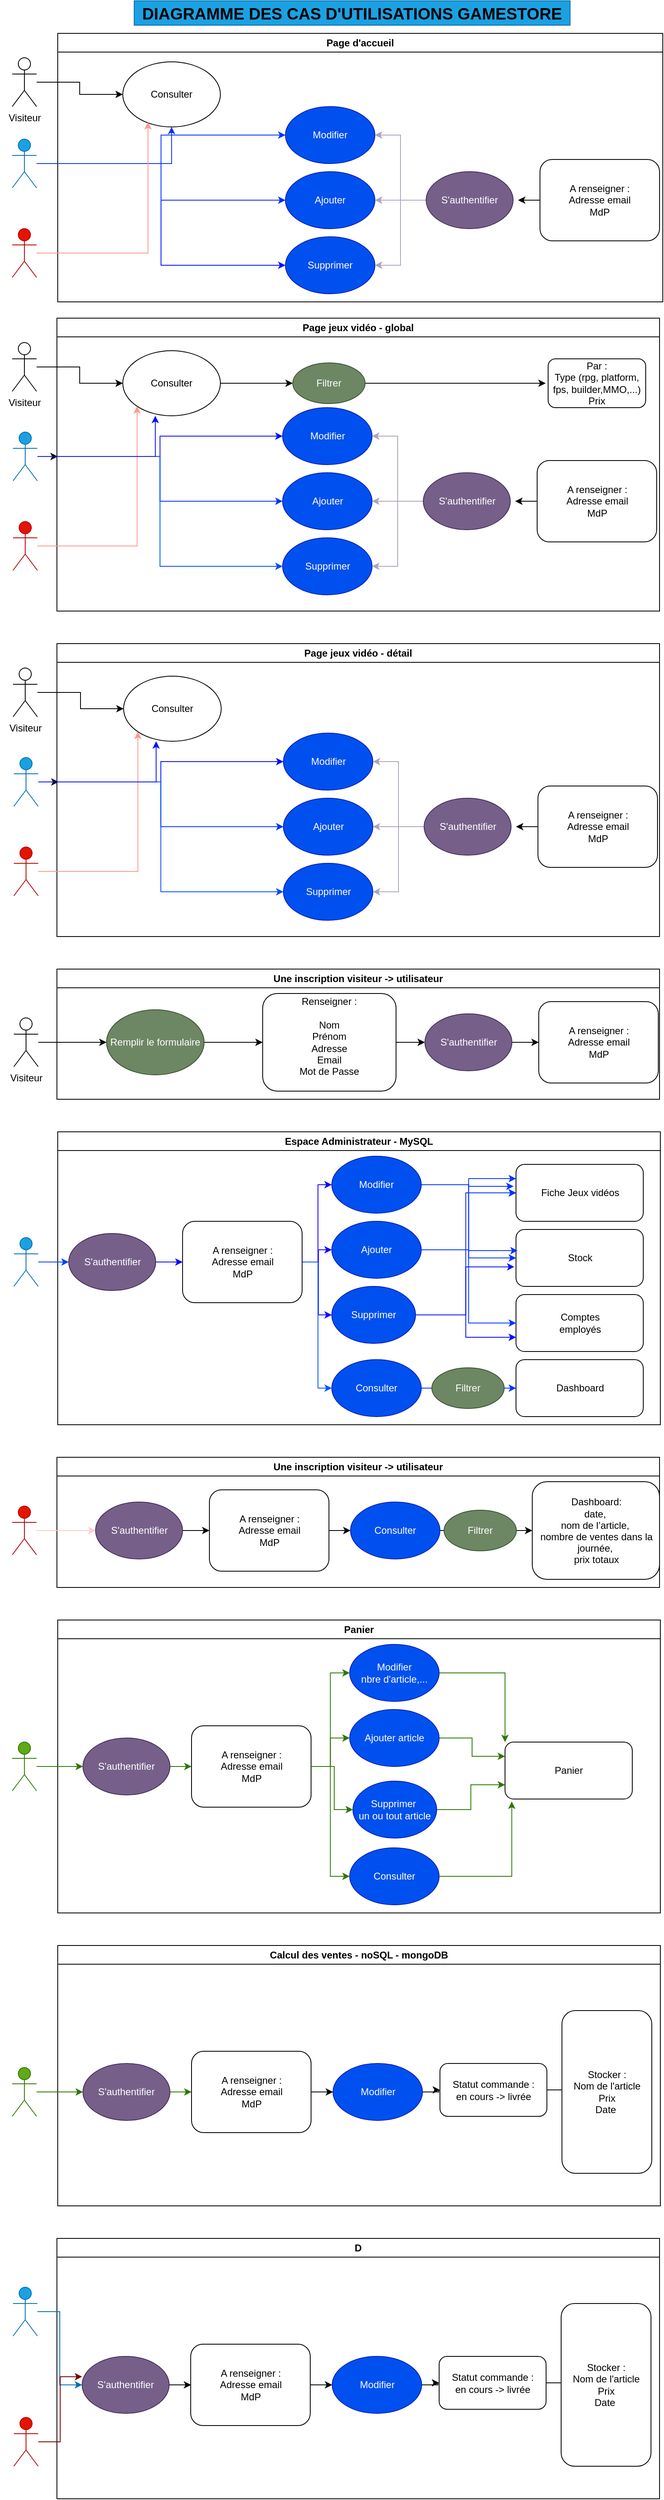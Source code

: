 <mxfile version="24.7.6">
  <diagram name="Page-1" id="Thd2BQIGZXAX2JsIXWJJ">
    <mxGraphModel dx="855" dy="571" grid="1" gridSize="10" guides="1" tooltips="1" connect="1" arrows="1" fold="1" page="1" pageScale="1" pageWidth="827" pageHeight="1169" math="0" shadow="0">
      <root>
        <mxCell id="0" />
        <mxCell id="1" parent="0" />
        <mxCell id="rAIBt6rHSv0Fkx4nkbGc-1" value="&lt;font style=&quot;vertical-align: inherit;&quot;&gt;&lt;font style=&quot;vertical-align: inherit;&quot;&gt;Page d&#39;accueil&lt;/font&gt;&lt;/font&gt;" style="swimlane;whiteSpace=wrap;html=1;" parent="1" vertex="1">
          <mxGeometry x="80" y="50" width="744" height="330" as="geometry" />
        </mxCell>
        <mxCell id="rAIBt6rHSv0Fkx4nkbGc-10" value="&lt;font style=&quot;vertical-align: inherit;&quot;&gt;&lt;font style=&quot;vertical-align: inherit;&quot;&gt;Consulter&lt;/font&gt;&lt;/font&gt;" style="ellipse;whiteSpace=wrap;html=1;" parent="rAIBt6rHSv0Fkx4nkbGc-1" vertex="1">
          <mxGeometry x="80" y="35" width="120" height="80" as="geometry" />
        </mxCell>
        <mxCell id="rAIBt6rHSv0Fkx4nkbGc-14" value="Modifier" style="ellipse;whiteSpace=wrap;html=1;fillColor=#0050ef;fontColor=#ffffff;strokeColor=#001DBC;" parent="rAIBt6rHSv0Fkx4nkbGc-1" vertex="1">
          <mxGeometry x="280" y="90" width="110" height="70" as="geometry" />
        </mxCell>
        <mxCell id="rAIBt6rHSv0Fkx4nkbGc-16" value="Supprimer" style="ellipse;whiteSpace=wrap;html=1;fillColor=#0050ef;fontColor=#ffffff;strokeColor=#001DBC;" parent="rAIBt6rHSv0Fkx4nkbGc-1" vertex="1">
          <mxGeometry x="280" y="250" width="110" height="70" as="geometry" />
        </mxCell>
        <mxCell id="rAIBt6rHSv0Fkx4nkbGc-15" value="Ajouter" style="ellipse;whiteSpace=wrap;html=1;fillColor=#0050ef;fontColor=#ffffff;strokeColor=#001DBC;" parent="rAIBt6rHSv0Fkx4nkbGc-1" vertex="1">
          <mxGeometry x="280" y="170" width="110" height="70" as="geometry" />
        </mxCell>
        <mxCell id="rAIBt6rHSv0Fkx4nkbGc-24" style="edgeStyle=orthogonalEdgeStyle;rounded=0;orthogonalLoop=1;jettySize=auto;html=1;entryX=1;entryY=0.5;entryDx=0;entryDy=0;strokeColor=#afa2bd;" parent="rAIBt6rHSv0Fkx4nkbGc-1" source="rAIBt6rHSv0Fkx4nkbGc-23" target="rAIBt6rHSv0Fkx4nkbGc-14" edge="1">
          <mxGeometry relative="1" as="geometry" />
        </mxCell>
        <mxCell id="rAIBt6rHSv0Fkx4nkbGc-25" style="edgeStyle=orthogonalEdgeStyle;rounded=0;orthogonalLoop=1;jettySize=auto;html=1;entryX=1;entryY=0.5;entryDx=0;entryDy=0;strokeColor=#AFA2BD;" parent="rAIBt6rHSv0Fkx4nkbGc-1" source="rAIBt6rHSv0Fkx4nkbGc-23" target="rAIBt6rHSv0Fkx4nkbGc-15" edge="1">
          <mxGeometry relative="1" as="geometry" />
        </mxCell>
        <mxCell id="rAIBt6rHSv0Fkx4nkbGc-26" style="edgeStyle=orthogonalEdgeStyle;rounded=0;orthogonalLoop=1;jettySize=auto;html=1;entryX=1;entryY=0.5;entryDx=0;entryDy=0;strokeColor=#afa2bd;" parent="rAIBt6rHSv0Fkx4nkbGc-1" source="rAIBt6rHSv0Fkx4nkbGc-23" target="rAIBt6rHSv0Fkx4nkbGc-16" edge="1">
          <mxGeometry relative="1" as="geometry" />
        </mxCell>
        <mxCell id="rAIBt6rHSv0Fkx4nkbGc-23" value="S&#39;authentifier" style="ellipse;whiteSpace=wrap;html=1;fillColor=#76608a;strokeColor=#432D57;fontColor=#ffffff;" parent="rAIBt6rHSv0Fkx4nkbGc-1" vertex="1">
          <mxGeometry x="453" y="170" width="107" height="70" as="geometry" />
        </mxCell>
        <mxCell id="rAIBt6rHSv0Fkx4nkbGc-29" style="edgeStyle=orthogonalEdgeStyle;rounded=0;orthogonalLoop=1;jettySize=auto;html=1;" parent="rAIBt6rHSv0Fkx4nkbGc-1" source="rAIBt6rHSv0Fkx4nkbGc-27" edge="1">
          <mxGeometry relative="1" as="geometry">
            <mxPoint x="566" y="205" as="targetPoint" />
          </mxGeometry>
        </mxCell>
        <mxCell id="rAIBt6rHSv0Fkx4nkbGc-27" value="A renseigner :&lt;div&gt;Adresse email&lt;/div&gt;&lt;div&gt;MdP&lt;/div&gt;" style="rounded=1;whiteSpace=wrap;html=1;" parent="rAIBt6rHSv0Fkx4nkbGc-1" vertex="1">
          <mxGeometry x="593" y="155" width="147" height="100" as="geometry" />
        </mxCell>
        <mxCell id="rAIBt6rHSv0Fkx4nkbGc-2" value="&lt;font style=&quot;vertical-align: inherit;&quot;&gt;&lt;font style=&quot;vertical-align: inherit;&quot;&gt;Page jeux vidéo - global&lt;/font&gt;&lt;/font&gt;" style="swimlane;whiteSpace=wrap;html=1;" parent="1" vertex="1">
          <mxGeometry x="79" y="400" width="741" height="360" as="geometry" />
        </mxCell>
        <mxCell id="rAIBt6rHSv0Fkx4nkbGc-82" style="edgeStyle=orthogonalEdgeStyle;rounded=0;orthogonalLoop=1;jettySize=auto;html=1;entryX=0;entryY=0.5;entryDx=0;entryDy=0;" parent="rAIBt6rHSv0Fkx4nkbGc-2" source="rAIBt6rHSv0Fkx4nkbGc-33" target="rAIBt6rHSv0Fkx4nkbGc-81" edge="1">
          <mxGeometry relative="1" as="geometry" />
        </mxCell>
        <mxCell id="rAIBt6rHSv0Fkx4nkbGc-33" value="&lt;font style=&quot;vertical-align: inherit;&quot;&gt;&lt;font style=&quot;vertical-align: inherit;&quot;&gt;Consulter&lt;/font&gt;&lt;/font&gt;" style="ellipse;whiteSpace=wrap;html=1;" parent="rAIBt6rHSv0Fkx4nkbGc-2" vertex="1">
          <mxGeometry x="81" y="40" width="120" height="80" as="geometry" />
        </mxCell>
        <mxCell id="rAIBt6rHSv0Fkx4nkbGc-41" value="Modifier" style="ellipse;whiteSpace=wrap;html=1;fillColor=#0050ef;fontColor=#ffffff;strokeColor=#001DBC;" parent="rAIBt6rHSv0Fkx4nkbGc-2" vertex="1">
          <mxGeometry x="277.5" y="110" width="110" height="70" as="geometry" />
        </mxCell>
        <mxCell id="rAIBt6rHSv0Fkx4nkbGc-42" value="Supprimer" style="ellipse;whiteSpace=wrap;html=1;fillColor=#0050ef;fontColor=#ffffff;strokeColor=#001DBC;" parent="rAIBt6rHSv0Fkx4nkbGc-2" vertex="1">
          <mxGeometry x="277.5" y="270" width="110" height="70" as="geometry" />
        </mxCell>
        <mxCell id="rAIBt6rHSv0Fkx4nkbGc-43" value="Ajouter" style="ellipse;whiteSpace=wrap;html=1;fillColor=#0050ef;fontColor=#ffffff;strokeColor=#001DBC;" parent="rAIBt6rHSv0Fkx4nkbGc-2" vertex="1">
          <mxGeometry x="277.5" y="190" width="110" height="70" as="geometry" />
        </mxCell>
        <mxCell id="rAIBt6rHSv0Fkx4nkbGc-44" style="edgeStyle=orthogonalEdgeStyle;rounded=0;orthogonalLoop=1;jettySize=auto;html=1;entryX=1;entryY=0.5;entryDx=0;entryDy=0;strokeColor=#afa2bd;" parent="rAIBt6rHSv0Fkx4nkbGc-2" source="rAIBt6rHSv0Fkx4nkbGc-47" target="rAIBt6rHSv0Fkx4nkbGc-41" edge="1">
          <mxGeometry relative="1" as="geometry" />
        </mxCell>
        <mxCell id="rAIBt6rHSv0Fkx4nkbGc-45" style="edgeStyle=orthogonalEdgeStyle;rounded=0;orthogonalLoop=1;jettySize=auto;html=1;entryX=1;entryY=0.5;entryDx=0;entryDy=0;strokeColor=#AFA2BD;" parent="rAIBt6rHSv0Fkx4nkbGc-2" source="rAIBt6rHSv0Fkx4nkbGc-47" target="rAIBt6rHSv0Fkx4nkbGc-43" edge="1">
          <mxGeometry relative="1" as="geometry" />
        </mxCell>
        <mxCell id="rAIBt6rHSv0Fkx4nkbGc-46" style="edgeStyle=orthogonalEdgeStyle;rounded=0;orthogonalLoop=1;jettySize=auto;html=1;entryX=1;entryY=0.5;entryDx=0;entryDy=0;strokeColor=#afa2bd;" parent="rAIBt6rHSv0Fkx4nkbGc-2" source="rAIBt6rHSv0Fkx4nkbGc-47" target="rAIBt6rHSv0Fkx4nkbGc-42" edge="1">
          <mxGeometry relative="1" as="geometry" />
        </mxCell>
        <mxCell id="rAIBt6rHSv0Fkx4nkbGc-47" value="S&#39;authentifier" style="ellipse;whiteSpace=wrap;html=1;fillColor=#76608a;strokeColor=#432D57;fontColor=#ffffff;" parent="rAIBt6rHSv0Fkx4nkbGc-2" vertex="1">
          <mxGeometry x="450.5" y="190" width="107" height="70" as="geometry" />
        </mxCell>
        <mxCell id="rAIBt6rHSv0Fkx4nkbGc-48" style="edgeStyle=orthogonalEdgeStyle;rounded=0;orthogonalLoop=1;jettySize=auto;html=1;" parent="rAIBt6rHSv0Fkx4nkbGc-2" source="rAIBt6rHSv0Fkx4nkbGc-49" edge="1">
          <mxGeometry relative="1" as="geometry">
            <mxPoint x="563.5" y="225" as="targetPoint" />
          </mxGeometry>
        </mxCell>
        <mxCell id="rAIBt6rHSv0Fkx4nkbGc-49" value="A renseigner :&lt;div&gt;Adresse email&lt;/div&gt;&lt;div&gt;MdP&lt;/div&gt;" style="rounded=1;whiteSpace=wrap;html=1;" parent="rAIBt6rHSv0Fkx4nkbGc-2" vertex="1">
          <mxGeometry x="590.5" y="175" width="147" height="100" as="geometry" />
        </mxCell>
        <mxCell id="rAIBt6rHSv0Fkx4nkbGc-84" style="edgeStyle=orthogonalEdgeStyle;rounded=0;orthogonalLoop=1;jettySize=auto;html=1;" parent="rAIBt6rHSv0Fkx4nkbGc-2" source="rAIBt6rHSv0Fkx4nkbGc-81" edge="1">
          <mxGeometry relative="1" as="geometry">
            <mxPoint x="601" y="80" as="targetPoint" />
          </mxGeometry>
        </mxCell>
        <mxCell id="rAIBt6rHSv0Fkx4nkbGc-81" value="Filtrer" style="ellipse;whiteSpace=wrap;html=1;fillColor=#6d8764;fontColor=#ffffff;strokeColor=#3A5431;" parent="rAIBt6rHSv0Fkx4nkbGc-2" vertex="1">
          <mxGeometry x="290" y="55" width="89" height="50" as="geometry" />
        </mxCell>
        <mxCell id="rAIBt6rHSv0Fkx4nkbGc-83" value="Par :&lt;div&gt;Type (rpg, platform, fps, builder,MMO,...)&lt;/div&gt;&lt;div&gt;Prix&lt;/div&gt;" style="rounded=1;whiteSpace=wrap;html=1;" parent="rAIBt6rHSv0Fkx4nkbGc-2" vertex="1">
          <mxGeometry x="604" y="50" width="120" height="60" as="geometry" />
        </mxCell>
        <mxCell id="rAIBt6rHSv0Fkx4nkbGc-3" value="&lt;font style=&quot;vertical-align: inherit;&quot;&gt;&lt;font style=&quot;vertical-align: inherit;&quot;&gt;Page jeux vidéo - détail&lt;/font&gt;&lt;/font&gt;" style="swimlane;whiteSpace=wrap;html=1;" parent="1" vertex="1">
          <mxGeometry x="79" y="800" width="741" height="360" as="geometry" />
        </mxCell>
        <mxCell id="rAIBt6rHSv0Fkx4nkbGc-11" style="edgeStyle=orthogonalEdgeStyle;rounded=0;orthogonalLoop=1;jettySize=auto;html=1;entryX=0;entryY=0.5;entryDx=0;entryDy=0;" parent="1" source="rAIBt6rHSv0Fkx4nkbGc-5" target="rAIBt6rHSv0Fkx4nkbGc-10" edge="1">
          <mxGeometry relative="1" as="geometry" />
        </mxCell>
        <mxCell id="rAIBt6rHSv0Fkx4nkbGc-5" value="&lt;font style=&quot;vertical-align: inherit;&quot;&gt;&lt;font style=&quot;vertical-align: inherit;&quot;&gt;Visiteur&lt;/font&gt;&lt;/font&gt;" style="shape=umlActor;verticalLabelPosition=bottom;verticalAlign=top;html=1;outlineConnect=0;" parent="1" vertex="1">
          <mxGeometry x="24" y="80" width="30" height="60" as="geometry" />
        </mxCell>
        <mxCell id="rAIBt6rHSv0Fkx4nkbGc-20" style="edgeStyle=orthogonalEdgeStyle;rounded=0;orthogonalLoop=1;jettySize=auto;html=1;entryX=0;entryY=0.5;entryDx=0;entryDy=0;strokeColor=#0011ff;" parent="1" source="rAIBt6rHSv0Fkx4nkbGc-7" target="rAIBt6rHSv0Fkx4nkbGc-16" edge="1">
          <mxGeometry relative="1" as="geometry" />
        </mxCell>
        <mxCell id="rAIBt6rHSv0Fkx4nkbGc-21" style="edgeStyle=orthogonalEdgeStyle;rounded=0;orthogonalLoop=1;jettySize=auto;html=1;entryX=0;entryY=0.5;entryDx=0;entryDy=0;strokeColor=#002aff;" parent="1" source="rAIBt6rHSv0Fkx4nkbGc-7" target="rAIBt6rHSv0Fkx4nkbGc-15" edge="1">
          <mxGeometry relative="1" as="geometry" />
        </mxCell>
        <mxCell id="rAIBt6rHSv0Fkx4nkbGc-22" style="edgeStyle=orthogonalEdgeStyle;rounded=0;orthogonalLoop=1;jettySize=auto;html=1;entryX=0;entryY=0.5;entryDx=0;entryDy=0;strokeColor=#0033ff;" parent="1" source="rAIBt6rHSv0Fkx4nkbGc-7" target="rAIBt6rHSv0Fkx4nkbGc-14" edge="1">
          <mxGeometry relative="1" as="geometry" />
        </mxCell>
        <mxCell id="rAIBt6rHSv0Fkx4nkbGc-7" value="&lt;font style=&quot;vertical-align: inherit;&quot;&gt;&lt;font style=&quot;vertical-align: inherit;&quot;&gt;Admin&lt;/font&gt;&lt;/font&gt;" style="shape=umlActor;verticalLabelPosition=bottom;verticalAlign=top;html=1;outlineConnect=0;fillColor=#1ba1e2;fontColor=#ffffff;strokeColor=#006EAF;" parent="1" vertex="1">
          <mxGeometry x="24" y="180" width="30" height="60" as="geometry" />
        </mxCell>
        <mxCell id="rAIBt6rHSv0Fkx4nkbGc-8" value="&lt;font style=&quot;vertical-align: inherit;&quot;&gt;&lt;font style=&quot;vertical-align: inherit;&quot;&gt;Employé&lt;/font&gt;&lt;/font&gt;" style="shape=umlActor;verticalLabelPosition=bottom;verticalAlign=top;html=1;outlineConnect=0;fillColor=#e51400;fontColor=#ffffff;strokeColor=#B20000;" parent="1" vertex="1">
          <mxGeometry x="24" y="290" width="30" height="60" as="geometry" />
        </mxCell>
        <mxCell id="rAIBt6rHSv0Fkx4nkbGc-12" style="edgeStyle=orthogonalEdgeStyle;rounded=0;orthogonalLoop=1;jettySize=auto;html=1;entryX=0.5;entryY=1;entryDx=0;entryDy=0;strokeColor=#0033ff;" parent="1" source="rAIBt6rHSv0Fkx4nkbGc-7" target="rAIBt6rHSv0Fkx4nkbGc-10" edge="1">
          <mxGeometry relative="1" as="geometry" />
        </mxCell>
        <mxCell id="rAIBt6rHSv0Fkx4nkbGc-28" style="edgeStyle=orthogonalEdgeStyle;rounded=0;orthogonalLoop=1;jettySize=auto;html=1;entryX=0.258;entryY=0.925;entryDx=0;entryDy=0;entryPerimeter=0;strokeColor=#ff988d;" parent="1" source="rAIBt6rHSv0Fkx4nkbGc-8" target="rAIBt6rHSv0Fkx4nkbGc-10" edge="1">
          <mxGeometry relative="1" as="geometry" />
        </mxCell>
        <mxCell id="rAIBt6rHSv0Fkx4nkbGc-50" style="edgeStyle=orthogonalEdgeStyle;rounded=0;orthogonalLoop=1;jettySize=auto;html=1;entryX=0;entryY=0.5;entryDx=0;entryDy=0;" parent="1" source="rAIBt6rHSv0Fkx4nkbGc-30" target="rAIBt6rHSv0Fkx4nkbGc-33" edge="1">
          <mxGeometry relative="1" as="geometry" />
        </mxCell>
        <mxCell id="rAIBt6rHSv0Fkx4nkbGc-30" value="&lt;font style=&quot;vertical-align: inherit;&quot;&gt;&lt;font style=&quot;vertical-align: inherit;&quot;&gt;Visiteur&lt;/font&gt;&lt;/font&gt;" style="shape=umlActor;verticalLabelPosition=bottom;verticalAlign=top;html=1;outlineConnect=0;" parent="1" vertex="1">
          <mxGeometry x="24" y="430" width="30" height="60" as="geometry" />
        </mxCell>
        <mxCell id="rAIBt6rHSv0Fkx4nkbGc-51" style="edgeStyle=orthogonalEdgeStyle;rounded=0;orthogonalLoop=1;jettySize=auto;html=1;entryX=0;entryY=0.5;entryDx=0;entryDy=0;strokeColor=#0008ff;" parent="1" source="rAIBt6rHSv0Fkx4nkbGc-31" target="rAIBt6rHSv0Fkx4nkbGc-41" edge="1">
          <mxGeometry relative="1" as="geometry" />
        </mxCell>
        <mxCell id="rAIBt6rHSv0Fkx4nkbGc-52" style="edgeStyle=orthogonalEdgeStyle;rounded=0;orthogonalLoop=1;jettySize=auto;html=1;entryX=0;entryY=0.5;entryDx=0;entryDy=0;strokeColor=#0033ff;" parent="1" source="rAIBt6rHSv0Fkx4nkbGc-31" target="rAIBt6rHSv0Fkx4nkbGc-43" edge="1">
          <mxGeometry relative="1" as="geometry" />
        </mxCell>
        <mxCell id="rAIBt6rHSv0Fkx4nkbGc-53" style="edgeStyle=orthogonalEdgeStyle;rounded=0;orthogonalLoop=1;jettySize=auto;html=1;entryX=0;entryY=0.5;entryDx=0;entryDy=0;strokeColor=#004cff;" parent="1" source="rAIBt6rHSv0Fkx4nkbGc-31" target="rAIBt6rHSv0Fkx4nkbGc-42" edge="1">
          <mxGeometry relative="1" as="geometry" />
        </mxCell>
        <mxCell id="rAIBt6rHSv0Fkx4nkbGc-55" style="edgeStyle=orthogonalEdgeStyle;rounded=0;orthogonalLoop=1;jettySize=auto;html=1;" parent="1" source="rAIBt6rHSv0Fkx4nkbGc-31" edge="1">
          <mxGeometry relative="1" as="geometry">
            <mxPoint x="80" y="570" as="targetPoint" />
          </mxGeometry>
        </mxCell>
        <mxCell id="rAIBt6rHSv0Fkx4nkbGc-31" value="&lt;font style=&quot;vertical-align: inherit;&quot;&gt;&lt;font style=&quot;vertical-align: inherit;&quot;&gt;Admin&lt;/font&gt;&lt;/font&gt;" style="shape=umlActor;verticalLabelPosition=bottom;verticalAlign=top;html=1;outlineConnect=0;fillColor=#1ba1e2;fontColor=#ffffff;strokeColor=#006EAF;" parent="1" vertex="1">
          <mxGeometry x="25" y="540" width="30" height="60" as="geometry" />
        </mxCell>
        <mxCell id="rAIBt6rHSv0Fkx4nkbGc-54" style="edgeStyle=orthogonalEdgeStyle;rounded=0;orthogonalLoop=1;jettySize=auto;html=1;entryX=0;entryY=1;entryDx=0;entryDy=0;strokeColor=#ff988d;" parent="1" source="rAIBt6rHSv0Fkx4nkbGc-32" target="rAIBt6rHSv0Fkx4nkbGc-33" edge="1">
          <mxGeometry relative="1" as="geometry" />
        </mxCell>
        <mxCell id="rAIBt6rHSv0Fkx4nkbGc-32" value="&lt;font style=&quot;vertical-align: inherit;&quot;&gt;&lt;font style=&quot;vertical-align: inherit;&quot;&gt;Employé&lt;/font&gt;&lt;/font&gt;" style="shape=umlActor;verticalLabelPosition=bottom;verticalAlign=top;html=1;outlineConnect=0;fillColor=#e51400;fontColor=#ffffff;strokeColor=#B20000;" parent="1" vertex="1">
          <mxGeometry x="25" y="650" width="30" height="60" as="geometry" />
        </mxCell>
        <mxCell id="rAIBt6rHSv0Fkx4nkbGc-56" style="edgeStyle=orthogonalEdgeStyle;rounded=0;orthogonalLoop=1;jettySize=auto;html=1;entryX=0.333;entryY=1;entryDx=0;entryDy=0;entryPerimeter=0;strokeColor=#0011ff;" parent="1" source="rAIBt6rHSv0Fkx4nkbGc-31" target="rAIBt6rHSv0Fkx4nkbGc-33" edge="1">
          <mxGeometry relative="1" as="geometry" />
        </mxCell>
        <mxCell id="rAIBt6rHSv0Fkx4nkbGc-57" value="&lt;font style=&quot;vertical-align: inherit;&quot;&gt;&lt;font style=&quot;vertical-align: inherit;&quot;&gt;Consulter&lt;/font&gt;&lt;/font&gt;" style="ellipse;whiteSpace=wrap;html=1;" parent="1" vertex="1">
          <mxGeometry x="161" y="840" width="120" height="80" as="geometry" />
        </mxCell>
        <mxCell id="rAIBt6rHSv0Fkx4nkbGc-58" value="Modifier" style="ellipse;whiteSpace=wrap;html=1;fillColor=#0050ef;fontColor=#ffffff;strokeColor=#001DBC;" parent="1" vertex="1">
          <mxGeometry x="357.5" y="910" width="110" height="70" as="geometry" />
        </mxCell>
        <mxCell id="rAIBt6rHSv0Fkx4nkbGc-59" value="Supprimer" style="ellipse;whiteSpace=wrap;html=1;fillColor=#0050ef;fontColor=#ffffff;strokeColor=#001DBC;" parent="1" vertex="1">
          <mxGeometry x="357.5" y="1070" width="110" height="70" as="geometry" />
        </mxCell>
        <mxCell id="rAIBt6rHSv0Fkx4nkbGc-60" value="Ajouter" style="ellipse;whiteSpace=wrap;html=1;fillColor=#0050ef;fontColor=#ffffff;strokeColor=#001DBC;" parent="1" vertex="1">
          <mxGeometry x="357.5" y="990" width="110" height="70" as="geometry" />
        </mxCell>
        <mxCell id="rAIBt6rHSv0Fkx4nkbGc-61" style="edgeStyle=orthogonalEdgeStyle;rounded=0;orthogonalLoop=1;jettySize=auto;html=1;entryX=1;entryY=0.5;entryDx=0;entryDy=0;strokeColor=#afa2bd;" parent="1" source="rAIBt6rHSv0Fkx4nkbGc-64" target="rAIBt6rHSv0Fkx4nkbGc-58" edge="1">
          <mxGeometry relative="1" as="geometry" />
        </mxCell>
        <mxCell id="rAIBt6rHSv0Fkx4nkbGc-62" style="edgeStyle=orthogonalEdgeStyle;rounded=0;orthogonalLoop=1;jettySize=auto;html=1;entryX=1;entryY=0.5;entryDx=0;entryDy=0;strokeColor=#AFA2BD;" parent="1" source="rAIBt6rHSv0Fkx4nkbGc-64" target="rAIBt6rHSv0Fkx4nkbGc-60" edge="1">
          <mxGeometry relative="1" as="geometry" />
        </mxCell>
        <mxCell id="rAIBt6rHSv0Fkx4nkbGc-63" style="edgeStyle=orthogonalEdgeStyle;rounded=0;orthogonalLoop=1;jettySize=auto;html=1;entryX=1;entryY=0.5;entryDx=0;entryDy=0;strokeColor=#afa2bd;" parent="1" source="rAIBt6rHSv0Fkx4nkbGc-64" target="rAIBt6rHSv0Fkx4nkbGc-59" edge="1">
          <mxGeometry relative="1" as="geometry" />
        </mxCell>
        <mxCell id="rAIBt6rHSv0Fkx4nkbGc-64" value="S&#39;authentifier" style="ellipse;whiteSpace=wrap;html=1;fillColor=#76608a;strokeColor=#432D57;fontColor=#ffffff;" parent="1" vertex="1">
          <mxGeometry x="530.5" y="990" width="107" height="70" as="geometry" />
        </mxCell>
        <mxCell id="rAIBt6rHSv0Fkx4nkbGc-65" style="edgeStyle=orthogonalEdgeStyle;rounded=0;orthogonalLoop=1;jettySize=auto;html=1;" parent="1" source="rAIBt6rHSv0Fkx4nkbGc-66" edge="1">
          <mxGeometry relative="1" as="geometry">
            <mxPoint x="643.5" y="1025" as="targetPoint" />
          </mxGeometry>
        </mxCell>
        <mxCell id="rAIBt6rHSv0Fkx4nkbGc-66" value="A renseigner :&lt;div&gt;Adresse email&lt;/div&gt;&lt;div&gt;MdP&lt;/div&gt;" style="rounded=1;whiteSpace=wrap;html=1;" parent="1" vertex="1">
          <mxGeometry x="670.5" y="975" width="147" height="100" as="geometry" />
        </mxCell>
        <mxCell id="rAIBt6rHSv0Fkx4nkbGc-67" style="edgeStyle=orthogonalEdgeStyle;rounded=0;orthogonalLoop=1;jettySize=auto;html=1;entryX=0;entryY=0.5;entryDx=0;entryDy=0;" parent="1" source="rAIBt6rHSv0Fkx4nkbGc-68" target="rAIBt6rHSv0Fkx4nkbGc-57" edge="1">
          <mxGeometry relative="1" as="geometry" />
        </mxCell>
        <mxCell id="rAIBt6rHSv0Fkx4nkbGc-68" value="&lt;font style=&quot;vertical-align: inherit;&quot;&gt;&lt;font style=&quot;vertical-align: inherit;&quot;&gt;Visiteur&lt;/font&gt;&lt;/font&gt;" style="shape=umlActor;verticalLabelPosition=bottom;verticalAlign=top;html=1;outlineConnect=0;" parent="1" vertex="1">
          <mxGeometry x="25" y="830" width="30" height="60" as="geometry" />
        </mxCell>
        <mxCell id="rAIBt6rHSv0Fkx4nkbGc-69" style="edgeStyle=orthogonalEdgeStyle;rounded=0;orthogonalLoop=1;jettySize=auto;html=1;entryX=0;entryY=0.5;entryDx=0;entryDy=0;strokeColor=#0008ff;" parent="1" source="rAIBt6rHSv0Fkx4nkbGc-73" target="rAIBt6rHSv0Fkx4nkbGc-58" edge="1">
          <mxGeometry relative="1" as="geometry" />
        </mxCell>
        <mxCell id="rAIBt6rHSv0Fkx4nkbGc-70" style="edgeStyle=orthogonalEdgeStyle;rounded=0;orthogonalLoop=1;jettySize=auto;html=1;entryX=0;entryY=0.5;entryDx=0;entryDy=0;strokeColor=#0033ff;" parent="1" source="rAIBt6rHSv0Fkx4nkbGc-73" target="rAIBt6rHSv0Fkx4nkbGc-60" edge="1">
          <mxGeometry relative="1" as="geometry" />
        </mxCell>
        <mxCell id="rAIBt6rHSv0Fkx4nkbGc-71" style="edgeStyle=orthogonalEdgeStyle;rounded=0;orthogonalLoop=1;jettySize=auto;html=1;entryX=0;entryY=0.5;entryDx=0;entryDy=0;strokeColor=#004cff;" parent="1" source="rAIBt6rHSv0Fkx4nkbGc-73" target="rAIBt6rHSv0Fkx4nkbGc-59" edge="1">
          <mxGeometry relative="1" as="geometry" />
        </mxCell>
        <mxCell id="rAIBt6rHSv0Fkx4nkbGc-72" style="edgeStyle=orthogonalEdgeStyle;rounded=0;orthogonalLoop=1;jettySize=auto;html=1;" parent="1" source="rAIBt6rHSv0Fkx4nkbGc-73" edge="1">
          <mxGeometry relative="1" as="geometry">
            <mxPoint x="81" y="970" as="targetPoint" />
          </mxGeometry>
        </mxCell>
        <mxCell id="rAIBt6rHSv0Fkx4nkbGc-73" value="&lt;font style=&quot;vertical-align: inherit;&quot;&gt;&lt;font style=&quot;vertical-align: inherit;&quot;&gt;Admin&lt;/font&gt;&lt;/font&gt;" style="shape=umlActor;verticalLabelPosition=bottom;verticalAlign=top;html=1;outlineConnect=0;fillColor=#1ba1e2;fontColor=#ffffff;strokeColor=#006EAF;" parent="1" vertex="1">
          <mxGeometry x="26" y="940" width="30" height="60" as="geometry" />
        </mxCell>
        <mxCell id="rAIBt6rHSv0Fkx4nkbGc-74" style="edgeStyle=orthogonalEdgeStyle;rounded=0;orthogonalLoop=1;jettySize=auto;html=1;entryX=0;entryY=1;entryDx=0;entryDy=0;strokeColor=#ff988d;" parent="1" source="rAIBt6rHSv0Fkx4nkbGc-75" target="rAIBt6rHSv0Fkx4nkbGc-57" edge="1">
          <mxGeometry relative="1" as="geometry" />
        </mxCell>
        <mxCell id="rAIBt6rHSv0Fkx4nkbGc-75" value="&lt;font style=&quot;vertical-align: inherit;&quot;&gt;&lt;font style=&quot;vertical-align: inherit;&quot;&gt;Employé&lt;/font&gt;&lt;/font&gt;" style="shape=umlActor;verticalLabelPosition=bottom;verticalAlign=top;html=1;outlineConnect=0;fillColor=#e51400;fontColor=#ffffff;strokeColor=#B20000;" parent="1" vertex="1">
          <mxGeometry x="26" y="1050" width="30" height="60" as="geometry" />
        </mxCell>
        <mxCell id="rAIBt6rHSv0Fkx4nkbGc-76" style="edgeStyle=orthogonalEdgeStyle;rounded=0;orthogonalLoop=1;jettySize=auto;html=1;entryX=0.333;entryY=1;entryDx=0;entryDy=0;entryPerimeter=0;strokeColor=#0011ff;" parent="1" source="rAIBt6rHSv0Fkx4nkbGc-73" target="rAIBt6rHSv0Fkx4nkbGc-57" edge="1">
          <mxGeometry relative="1" as="geometry" />
        </mxCell>
        <mxCell id="rAIBt6rHSv0Fkx4nkbGc-77" value="&lt;font style=&quot;vertical-align: inherit;&quot;&gt;&lt;font style=&quot;vertical-align: inherit;&quot;&gt;&lt;font style=&quot;vertical-align: inherit;&quot;&gt;&lt;font style=&quot;vertical-align: inherit;&quot;&gt;&lt;font style=&quot;vertical-align: inherit;&quot;&gt;&lt;font style=&quot;vertical-align: inherit;&quot;&gt;Une inscription visiteur -&amp;gt; utilisateur&lt;/font&gt;&lt;/font&gt;&lt;/font&gt;&lt;/font&gt;&lt;/font&gt;&lt;/font&gt;" style="swimlane;whiteSpace=wrap;html=1;" parent="1" vertex="1">
          <mxGeometry x="79" y="1200" width="741" height="160" as="geometry" />
        </mxCell>
        <mxCell id="szdp30UPk_fIDK5p82z5-3" style="edgeStyle=orthogonalEdgeStyle;rounded=0;orthogonalLoop=1;jettySize=auto;html=1;" edge="1" parent="rAIBt6rHSv0Fkx4nkbGc-77" source="rAIBt6rHSv0Fkx4nkbGc-86" target="rAIBt6rHSv0Fkx4nkbGc-87">
          <mxGeometry relative="1" as="geometry" />
        </mxCell>
        <mxCell id="rAIBt6rHSv0Fkx4nkbGc-86" value="Remplir le formulaire" style="ellipse;whiteSpace=wrap;html=1;fillColor=#6d8764;fontColor=#ffffff;strokeColor=#3A5431;" parent="rAIBt6rHSv0Fkx4nkbGc-77" vertex="1">
          <mxGeometry x="61" y="50" width="120" height="80" as="geometry" />
        </mxCell>
        <mxCell id="szdp30UPk_fIDK5p82z5-1" style="edgeStyle=orthogonalEdgeStyle;rounded=0;orthogonalLoop=1;jettySize=auto;html=1;" edge="1" parent="rAIBt6rHSv0Fkx4nkbGc-77" source="rAIBt6rHSv0Fkx4nkbGc-87" target="rAIBt6rHSv0Fkx4nkbGc-104">
          <mxGeometry relative="1" as="geometry" />
        </mxCell>
        <mxCell id="rAIBt6rHSv0Fkx4nkbGc-87" value="Renseigner :&lt;div&gt;&lt;br&gt;&lt;/div&gt;&lt;div&gt;Nom&lt;/div&gt;&lt;div&gt;Prénom&lt;/div&gt;&lt;div&gt;Adresse&lt;/div&gt;&lt;div&gt;Email&lt;/div&gt;&lt;div&gt;Mot de Passe&lt;/div&gt;&lt;div&gt;&lt;br&gt;&lt;/div&gt;" style="rounded=1;whiteSpace=wrap;html=1;" parent="rAIBt6rHSv0Fkx4nkbGc-77" vertex="1">
          <mxGeometry x="253" y="30" width="164" height="120" as="geometry" />
        </mxCell>
        <mxCell id="szdp30UPk_fIDK5p82z5-4" style="edgeStyle=orthogonalEdgeStyle;rounded=0;orthogonalLoop=1;jettySize=auto;html=1;entryX=0;entryY=0.5;entryDx=0;entryDy=0;" edge="1" parent="rAIBt6rHSv0Fkx4nkbGc-77" source="rAIBt6rHSv0Fkx4nkbGc-104" target="rAIBt6rHSv0Fkx4nkbGc-106">
          <mxGeometry relative="1" as="geometry" />
        </mxCell>
        <mxCell id="rAIBt6rHSv0Fkx4nkbGc-104" value="S&#39;authentifier" style="ellipse;whiteSpace=wrap;html=1;fillColor=#76608a;strokeColor=#432D57;fontColor=#ffffff;" parent="rAIBt6rHSv0Fkx4nkbGc-77" vertex="1">
          <mxGeometry x="452.5" y="55" width="107" height="70" as="geometry" />
        </mxCell>
        <mxCell id="rAIBt6rHSv0Fkx4nkbGc-106" value="A renseigner :&lt;div&gt;Adresse email&lt;/div&gt;&lt;div&gt;MdP&lt;/div&gt;" style="rounded=1;whiteSpace=wrap;html=1;" parent="rAIBt6rHSv0Fkx4nkbGc-77" vertex="1">
          <mxGeometry x="592.5" y="40" width="147" height="100" as="geometry" />
        </mxCell>
        <mxCell id="szdp30UPk_fIDK5p82z5-35" style="edgeStyle=orthogonalEdgeStyle;rounded=0;orthogonalLoop=1;jettySize=auto;html=1;entryX=0;entryY=0.5;entryDx=0;entryDy=0;" edge="1" parent="1" source="rAIBt6rHSv0Fkx4nkbGc-78" target="rAIBt6rHSv0Fkx4nkbGc-86">
          <mxGeometry relative="1" as="geometry" />
        </mxCell>
        <mxCell id="rAIBt6rHSv0Fkx4nkbGc-78" value="&lt;font style=&quot;vertical-align: inherit;&quot;&gt;&lt;font style=&quot;vertical-align: inherit;&quot;&gt;Visiteur&lt;/font&gt;&lt;/font&gt;" style="shape=umlActor;verticalLabelPosition=bottom;verticalAlign=top;html=1;outlineConnect=0;" parent="1" vertex="1">
          <mxGeometry x="26" y="1260" width="30" height="60" as="geometry" />
        </mxCell>
        <mxCell id="rAIBt6rHSv0Fkx4nkbGc-88" value="&lt;font style=&quot;vertical-align: inherit;&quot;&gt;&lt;font style=&quot;vertical-align: inherit;&quot;&gt;Espace Administrateur - MySQL&lt;/font&gt;&lt;/font&gt;" style="swimlane;whiteSpace=wrap;html=1;" parent="1" vertex="1">
          <mxGeometry x="80" y="1400" width="741" height="360" as="geometry" />
        </mxCell>
        <mxCell id="szdp30UPk_fIDK5p82z5-6" style="edgeStyle=orthogonalEdgeStyle;rounded=0;orthogonalLoop=1;jettySize=auto;html=1;entryX=0;entryY=0.5;entryDx=0;entryDy=0;strokeColor=#0400ff;" edge="1" parent="rAIBt6rHSv0Fkx4nkbGc-88" source="rAIBt6rHSv0Fkx4nkbGc-92" target="rAIBt6rHSv0Fkx4nkbGc-94">
          <mxGeometry relative="1" as="geometry" />
        </mxCell>
        <mxCell id="rAIBt6rHSv0Fkx4nkbGc-92" value="S&#39;authentifier" style="ellipse;whiteSpace=wrap;html=1;fillColor=#76608a;strokeColor=#432D57;fontColor=#ffffff;" parent="rAIBt6rHSv0Fkx4nkbGc-88" vertex="1">
          <mxGeometry x="13.5" y="125" width="107" height="70" as="geometry" />
        </mxCell>
        <mxCell id="rAIBt6rHSv0Fkx4nkbGc-127" style="edgeStyle=orthogonalEdgeStyle;rounded=0;orthogonalLoop=1;jettySize=auto;html=1;entryX=0;entryY=0.5;entryDx=0;entryDy=0;strokeColor=#1100ff;" parent="rAIBt6rHSv0Fkx4nkbGc-88" source="rAIBt6rHSv0Fkx4nkbGc-94" target="rAIBt6rHSv0Fkx4nkbGc-96" edge="1">
          <mxGeometry relative="1" as="geometry">
            <Array as="points">
              <mxPoint x="320" y="160" />
              <mxPoint x="320" y="65" />
            </Array>
          </mxGeometry>
        </mxCell>
        <mxCell id="rAIBt6rHSv0Fkx4nkbGc-128" style="edgeStyle=orthogonalEdgeStyle;rounded=0;orthogonalLoop=1;jettySize=auto;html=1;entryX=0;entryY=0.5;entryDx=0;entryDy=0;strokeColor=#1100ff;" parent="rAIBt6rHSv0Fkx4nkbGc-88" source="rAIBt6rHSv0Fkx4nkbGc-94" target="rAIBt6rHSv0Fkx4nkbGc-98" edge="1">
          <mxGeometry relative="1" as="geometry" />
        </mxCell>
        <mxCell id="rAIBt6rHSv0Fkx4nkbGc-129" style="edgeStyle=orthogonalEdgeStyle;rounded=0;orthogonalLoop=1;jettySize=auto;html=1;entryX=0;entryY=0.5;entryDx=0;entryDy=0;strokeColor=#1100ff;" parent="rAIBt6rHSv0Fkx4nkbGc-88" source="rAIBt6rHSv0Fkx4nkbGc-94" target="rAIBt6rHSv0Fkx4nkbGc-97" edge="1">
          <mxGeometry relative="1" as="geometry" />
        </mxCell>
        <mxCell id="rAIBt6rHSv0Fkx4nkbGc-130" style="edgeStyle=orthogonalEdgeStyle;rounded=0;orthogonalLoop=1;jettySize=auto;html=1;entryX=0;entryY=0.5;entryDx=0;entryDy=0;strokeColor=#0055ff;" parent="rAIBt6rHSv0Fkx4nkbGc-88" source="rAIBt6rHSv0Fkx4nkbGc-94" target="rAIBt6rHSv0Fkx4nkbGc-99" edge="1">
          <mxGeometry relative="1" as="geometry">
            <Array as="points">
              <mxPoint x="320" y="160" />
              <mxPoint x="320" y="315" />
            </Array>
          </mxGeometry>
        </mxCell>
        <mxCell id="rAIBt6rHSv0Fkx4nkbGc-94" value="A renseigner :&lt;div&gt;Adresse email&lt;/div&gt;&lt;div&gt;MdP&lt;/div&gt;" style="rounded=1;whiteSpace=wrap;html=1;" parent="rAIBt6rHSv0Fkx4nkbGc-88" vertex="1">
          <mxGeometry x="153.5" y="110" width="147" height="100" as="geometry" />
        </mxCell>
        <mxCell id="rAIBt6rHSv0Fkx4nkbGc-108" style="edgeStyle=orthogonalEdgeStyle;rounded=0;orthogonalLoop=1;jettySize=auto;html=1;entryX=0;entryY=0.5;entryDx=0;entryDy=0;strokeColor=#0033ff;" parent="rAIBt6rHSv0Fkx4nkbGc-88" source="rAIBt6rHSv0Fkx4nkbGc-96" target="rAIBt6rHSv0Fkx4nkbGc-100" edge="1">
          <mxGeometry relative="1" as="geometry" />
        </mxCell>
        <mxCell id="rAIBt6rHSv0Fkx4nkbGc-121" style="edgeStyle=orthogonalEdgeStyle;rounded=0;orthogonalLoop=1;jettySize=auto;html=1;entryX=0;entryY=0.5;entryDx=0;entryDy=0;strokeColor=#0033ff;" parent="rAIBt6rHSv0Fkx4nkbGc-88" source="rAIBt6rHSv0Fkx4nkbGc-96" target="rAIBt6rHSv0Fkx4nkbGc-101" edge="1">
          <mxGeometry relative="1" as="geometry" />
        </mxCell>
        <mxCell id="rAIBt6rHSv0Fkx4nkbGc-132" style="edgeStyle=orthogonalEdgeStyle;rounded=0;orthogonalLoop=1;jettySize=auto;html=1;entryX=0;entryY=0.25;entryDx=0;entryDy=0;strokeColor=#0033ff;" parent="rAIBt6rHSv0Fkx4nkbGc-88" source="rAIBt6rHSv0Fkx4nkbGc-96" target="rAIBt6rHSv0Fkx4nkbGc-100" edge="1">
          <mxGeometry relative="1" as="geometry" />
        </mxCell>
        <mxCell id="rAIBt6rHSv0Fkx4nkbGc-96" value="Modifier" style="ellipse;whiteSpace=wrap;html=1;fillColor=#0050ef;fontColor=#ffffff;strokeColor=#001DBC;" parent="rAIBt6rHSv0Fkx4nkbGc-88" vertex="1">
          <mxGeometry x="337" y="30" width="110" height="70" as="geometry" />
        </mxCell>
        <mxCell id="rAIBt6rHSv0Fkx4nkbGc-114" style="edgeStyle=orthogonalEdgeStyle;rounded=0;orthogonalLoop=1;jettySize=auto;html=1;entryX=0;entryY=0.5;entryDx=0;entryDy=0;strokeColor=#001eff;" parent="rAIBt6rHSv0Fkx4nkbGc-88" source="rAIBt6rHSv0Fkx4nkbGc-97" target="rAIBt6rHSv0Fkx4nkbGc-100" edge="1">
          <mxGeometry relative="1" as="geometry" />
        </mxCell>
        <mxCell id="rAIBt6rHSv0Fkx4nkbGc-126" style="edgeStyle=orthogonalEdgeStyle;rounded=0;orthogonalLoop=1;jettySize=auto;html=1;entryX=0;entryY=0.75;entryDx=0;entryDy=0;strokeColor=#0008ff;" parent="rAIBt6rHSv0Fkx4nkbGc-88" source="rAIBt6rHSv0Fkx4nkbGc-97" target="rAIBt6rHSv0Fkx4nkbGc-102" edge="1">
          <mxGeometry relative="1" as="geometry" />
        </mxCell>
        <mxCell id="rAIBt6rHSv0Fkx4nkbGc-97" value="Supprimer" style="ellipse;whiteSpace=wrap;html=1;fillColor=#0050ef;fontColor=#ffffff;strokeColor=#001DBC;" parent="rAIBt6rHSv0Fkx4nkbGc-88" vertex="1">
          <mxGeometry x="337" y="190" width="103" height="70" as="geometry" />
        </mxCell>
        <mxCell id="rAIBt6rHSv0Fkx4nkbGc-109" style="edgeStyle=orthogonalEdgeStyle;rounded=0;orthogonalLoop=1;jettySize=auto;html=1;entryX=0;entryY=0.5;entryDx=0;entryDy=0;strokeColor=#0033ff;" parent="rAIBt6rHSv0Fkx4nkbGc-88" source="rAIBt6rHSv0Fkx4nkbGc-98" target="rAIBt6rHSv0Fkx4nkbGc-100" edge="1">
          <mxGeometry relative="1" as="geometry" />
        </mxCell>
        <mxCell id="rAIBt6rHSv0Fkx4nkbGc-125" style="edgeStyle=orthogonalEdgeStyle;rounded=0;orthogonalLoop=1;jettySize=auto;html=1;entryX=0;entryY=0.5;entryDx=0;entryDy=0;strokeColor=#0033ff;" parent="rAIBt6rHSv0Fkx4nkbGc-88" source="rAIBt6rHSv0Fkx4nkbGc-98" target="rAIBt6rHSv0Fkx4nkbGc-102" edge="1">
          <mxGeometry relative="1" as="geometry" />
        </mxCell>
        <mxCell id="rAIBt6rHSv0Fkx4nkbGc-98" value="Ajouter" style="ellipse;whiteSpace=wrap;html=1;fillColor=#0050ef;fontColor=#ffffff;strokeColor=#001DBC;" parent="rAIBt6rHSv0Fkx4nkbGc-88" vertex="1">
          <mxGeometry x="337" y="110" width="110" height="70" as="geometry" />
        </mxCell>
        <mxCell id="rAIBt6rHSv0Fkx4nkbGc-116" style="edgeStyle=orthogonalEdgeStyle;rounded=0;orthogonalLoop=1;jettySize=auto;html=1;strokeColor=#0033ff;" parent="rAIBt6rHSv0Fkx4nkbGc-88" source="rAIBt6rHSv0Fkx4nkbGc-99" target="rAIBt6rHSv0Fkx4nkbGc-103" edge="1">
          <mxGeometry relative="1" as="geometry" />
        </mxCell>
        <mxCell id="rAIBt6rHSv0Fkx4nkbGc-99" value="Consulter" style="ellipse;whiteSpace=wrap;html=1;fillColor=#0050ef;fontColor=#ffffff;strokeColor=#001DBC;" parent="rAIBt6rHSv0Fkx4nkbGc-88" vertex="1">
          <mxGeometry x="337" y="280" width="110" height="70" as="geometry" />
        </mxCell>
        <mxCell id="rAIBt6rHSv0Fkx4nkbGc-100" value="Fiche Jeux vidéos" style="rounded=1;whiteSpace=wrap;html=1;" parent="rAIBt6rHSv0Fkx4nkbGc-88" vertex="1">
          <mxGeometry x="563.5" y="40" width="156.5" height="70" as="geometry" />
        </mxCell>
        <mxCell id="rAIBt6rHSv0Fkx4nkbGc-101" value="Stock" style="rounded=1;whiteSpace=wrap;html=1;" parent="rAIBt6rHSv0Fkx4nkbGc-88" vertex="1">
          <mxGeometry x="563.5" y="120" width="156.5" height="70" as="geometry" />
        </mxCell>
        <mxCell id="rAIBt6rHSv0Fkx4nkbGc-102" value="Comptes&lt;div&gt;employés&lt;/div&gt;" style="rounded=1;whiteSpace=wrap;html=1;" parent="rAIBt6rHSv0Fkx4nkbGc-88" vertex="1">
          <mxGeometry x="563.5" y="200" width="156.5" height="70" as="geometry" />
        </mxCell>
        <mxCell id="rAIBt6rHSv0Fkx4nkbGc-103" value="Dashboard" style="rounded=1;whiteSpace=wrap;html=1;" parent="rAIBt6rHSv0Fkx4nkbGc-88" vertex="1">
          <mxGeometry x="563.5" y="280" width="156.5" height="70" as="geometry" />
        </mxCell>
        <mxCell id="rAIBt6rHSv0Fkx4nkbGc-120" style="edgeStyle=orthogonalEdgeStyle;rounded=0;orthogonalLoop=1;jettySize=auto;html=1;entryX=0.013;entryY=0.371;entryDx=0;entryDy=0;entryPerimeter=0;strokeColor=#0033ff;" parent="rAIBt6rHSv0Fkx4nkbGc-88" source="rAIBt6rHSv0Fkx4nkbGc-98" target="rAIBt6rHSv0Fkx4nkbGc-101" edge="1">
          <mxGeometry relative="1" as="geometry" />
        </mxCell>
        <mxCell id="rAIBt6rHSv0Fkx4nkbGc-123" style="edgeStyle=orthogonalEdgeStyle;rounded=0;orthogonalLoop=1;jettySize=auto;html=1;entryX=-0.013;entryY=0.657;entryDx=0;entryDy=0;entryPerimeter=0;strokeColor=#0011ff;" parent="rAIBt6rHSv0Fkx4nkbGc-88" source="rAIBt6rHSv0Fkx4nkbGc-97" target="rAIBt6rHSv0Fkx4nkbGc-101" edge="1">
          <mxGeometry relative="1" as="geometry" />
        </mxCell>
        <mxCell id="rAIBt6rHSv0Fkx4nkbGc-133" style="edgeStyle=orthogonalEdgeStyle;rounded=0;orthogonalLoop=1;jettySize=auto;html=1;entryX=-0.019;entryY=0.386;entryDx=0;entryDy=0;entryPerimeter=0;strokeColor=#0033ff;" parent="rAIBt6rHSv0Fkx4nkbGc-88" source="rAIBt6rHSv0Fkx4nkbGc-96" target="rAIBt6rHSv0Fkx4nkbGc-100" edge="1">
          <mxGeometry relative="1" as="geometry" />
        </mxCell>
        <mxCell id="szdp30UPk_fIDK5p82z5-109" value="Filtrer" style="ellipse;whiteSpace=wrap;html=1;fillColor=#6d8764;fontColor=#ffffff;strokeColor=#3A5431;" vertex="1" parent="rAIBt6rHSv0Fkx4nkbGc-88">
          <mxGeometry x="460" y="290" width="89" height="50" as="geometry" />
        </mxCell>
        <mxCell id="szdp30UPk_fIDK5p82z5-36" style="edgeStyle=orthogonalEdgeStyle;rounded=0;orthogonalLoop=1;jettySize=auto;html=1;entryX=0;entryY=0.5;entryDx=0;entryDy=0;strokeColor=#0040ff;" edge="1" parent="1" source="rAIBt6rHSv0Fkx4nkbGc-91" target="rAIBt6rHSv0Fkx4nkbGc-92">
          <mxGeometry relative="1" as="geometry" />
        </mxCell>
        <mxCell id="rAIBt6rHSv0Fkx4nkbGc-91" value="&lt;font style=&quot;vertical-align: inherit;&quot;&gt;&lt;font style=&quot;vertical-align: inherit;&quot;&gt;Admin&lt;/font&gt;&lt;/font&gt;" style="shape=umlActor;verticalLabelPosition=bottom;verticalAlign=top;html=1;outlineConnect=0;fillColor=#1ba1e2;fontColor=#ffffff;strokeColor=#006EAF;" parent="1" vertex="1">
          <mxGeometry x="26" y="1530" width="30" height="60" as="geometry" />
        </mxCell>
        <mxCell id="szdp30UPk_fIDK5p82z5-17" value="&lt;font style=&quot;vertical-align: inherit;&quot;&gt;&lt;font style=&quot;vertical-align: inherit;&quot;&gt;&lt;font style=&quot;vertical-align: inherit;&quot;&gt;&lt;font style=&quot;vertical-align: inherit;&quot;&gt;&lt;font style=&quot;vertical-align: inherit;&quot;&gt;&lt;font style=&quot;vertical-align: inherit;&quot;&gt;Une inscription visiteur -&amp;gt; utilisateur&lt;/font&gt;&lt;/font&gt;&lt;/font&gt;&lt;/font&gt;&lt;/font&gt;&lt;/font&gt;" style="swimlane;whiteSpace=wrap;html=1;" vertex="1" parent="1">
          <mxGeometry x="79" y="1800" width="741" height="160" as="geometry" />
        </mxCell>
        <mxCell id="szdp30UPk_fIDK5p82z5-22" style="edgeStyle=orthogonalEdgeStyle;rounded=0;orthogonalLoop=1;jettySize=auto;html=1;entryX=0;entryY=0.5;entryDx=0;entryDy=0;" edge="1" parent="szdp30UPk_fIDK5p82z5-17" source="szdp30UPk_fIDK5p82z5-23" target="szdp30UPk_fIDK5p82z5-24">
          <mxGeometry relative="1" as="geometry" />
        </mxCell>
        <mxCell id="szdp30UPk_fIDK5p82z5-23" value="S&#39;authentifier" style="ellipse;whiteSpace=wrap;html=1;fillColor=#76608a;strokeColor=#432D57;fontColor=#ffffff;" vertex="1" parent="szdp30UPk_fIDK5p82z5-17">
          <mxGeometry x="47.5" y="55" width="107" height="70" as="geometry" />
        </mxCell>
        <mxCell id="szdp30UPk_fIDK5p82z5-33" style="edgeStyle=orthogonalEdgeStyle;rounded=0;orthogonalLoop=1;jettySize=auto;html=1;entryX=0;entryY=0.5;entryDx=0;entryDy=0;" edge="1" parent="szdp30UPk_fIDK5p82z5-17" source="szdp30UPk_fIDK5p82z5-24" target="szdp30UPk_fIDK5p82z5-31">
          <mxGeometry relative="1" as="geometry" />
        </mxCell>
        <mxCell id="szdp30UPk_fIDK5p82z5-24" value="A renseigner :&lt;div&gt;Adresse email&lt;/div&gt;&lt;div&gt;MdP&lt;/div&gt;" style="rounded=1;whiteSpace=wrap;html=1;" vertex="1" parent="szdp30UPk_fIDK5p82z5-17">
          <mxGeometry x="187.5" y="40" width="147" height="100" as="geometry" />
        </mxCell>
        <mxCell id="szdp30UPk_fIDK5p82z5-34" style="edgeStyle=orthogonalEdgeStyle;rounded=0;orthogonalLoop=1;jettySize=auto;html=1;entryX=0;entryY=0.5;entryDx=0;entryDy=0;" edge="1" parent="szdp30UPk_fIDK5p82z5-17" source="szdp30UPk_fIDK5p82z5-31" target="szdp30UPk_fIDK5p82z5-32">
          <mxGeometry relative="1" as="geometry" />
        </mxCell>
        <mxCell id="szdp30UPk_fIDK5p82z5-31" value="Consulter" style="ellipse;whiteSpace=wrap;html=1;fillColor=#0050ef;fontColor=#ffffff;strokeColor=#001DBC;" vertex="1" parent="szdp30UPk_fIDK5p82z5-17">
          <mxGeometry x="361" y="55" width="110" height="70" as="geometry" />
        </mxCell>
        <mxCell id="szdp30UPk_fIDK5p82z5-32" value="Dashboard:&lt;div&gt;&lt;p data-darkreader-inline-color=&quot;&quot; style=&quot;margin: 0px; font-variant-numeric: normal; font-variant-east-asian: normal; font-variant-alternates: normal; font-size-adjust: none; font-kerning: auto; font-optical-sizing: auto; font-feature-settings: normal; font-variation-settings: normal; font-variant-position: normal; font-stretch: normal; line-height: normal; color: rgb(0, 0, 0); --darkreader-inline-color: #e8e6e3;&quot; class=&quot;p1&quot;&gt;date,&amp;nbsp;&lt;/p&gt;&lt;p data-darkreader-inline-color=&quot;&quot; style=&quot;margin: 0px; font-variant-numeric: normal; font-variant-east-asian: normal; font-variant-alternates: normal; font-size-adjust: none; font-kerning: auto; font-optical-sizing: auto; font-feature-settings: normal; font-variation-settings: normal; font-variant-position: normal; font-stretch: normal; line-height: normal; color: rgb(0, 0, 0); --darkreader-inline-color: #e8e6e3;&quot; class=&quot;p1&quot;&gt;nom de l’article,&amp;nbsp;&lt;/p&gt;&lt;p data-darkreader-inline-color=&quot;&quot; style=&quot;margin: 0px; font-variant-numeric: normal; font-variant-east-asian: normal; font-variant-alternates: normal; font-size-adjust: none; font-kerning: auto; font-optical-sizing: auto; font-feature-settings: normal; font-variation-settings: normal; font-variant-position: normal; font-stretch: normal; line-height: normal; color: rgb(0, 0, 0); --darkreader-inline-color: #e8e6e3;&quot; class=&quot;p1&quot;&gt;nombre de ventes dans la journée,&amp;nbsp;&lt;/p&gt;&lt;p data-darkreader-inline-color=&quot;&quot; style=&quot;margin: 0px; font-variant-numeric: normal; font-variant-east-asian: normal; font-variant-alternates: normal; font-size-adjust: none; font-kerning: auto; font-optical-sizing: auto; font-feature-settings: normal; font-variation-settings: normal; font-variant-position: normal; font-stretch: normal; line-height: normal; color: rgb(0, 0, 0); --darkreader-inline-color: #e8e6e3;&quot; class=&quot;p1&quot;&gt;prix totaux&lt;/p&gt;&lt;/div&gt;" style="rounded=1;whiteSpace=wrap;html=1;align=center;" vertex="1" parent="szdp30UPk_fIDK5p82z5-17">
          <mxGeometry x="584.5" y="30" width="156.5" height="120" as="geometry" />
        </mxCell>
        <mxCell id="szdp30UPk_fIDK5p82z5-110" value="Filtrer" style="ellipse;whiteSpace=wrap;html=1;fillColor=#6d8764;fontColor=#ffffff;strokeColor=#3A5431;" vertex="1" parent="szdp30UPk_fIDK5p82z5-17">
          <mxGeometry x="476" y="65" width="89" height="50" as="geometry" />
        </mxCell>
        <mxCell id="szdp30UPk_fIDK5p82z5-28" style="edgeStyle=orthogonalEdgeStyle;rounded=0;orthogonalLoop=1;jettySize=auto;html=1;strokeColor=#ffcac7;" edge="1" parent="1" source="szdp30UPk_fIDK5p82z5-26" target="szdp30UPk_fIDK5p82z5-23">
          <mxGeometry relative="1" as="geometry" />
        </mxCell>
        <mxCell id="szdp30UPk_fIDK5p82z5-26" value="&lt;font style=&quot;vertical-align: inherit;&quot;&gt;&lt;font style=&quot;vertical-align: inherit;&quot;&gt;Employé&lt;/font&gt;&lt;/font&gt;" style="shape=umlActor;verticalLabelPosition=bottom;verticalAlign=top;html=1;outlineConnect=0;fillColor=#e51400;fontColor=#ffffff;strokeColor=#B20000;" vertex="1" parent="1">
          <mxGeometry x="24" y="1860" width="30" height="60" as="geometry" />
        </mxCell>
        <mxCell id="szdp30UPk_fIDK5p82z5-37" value="&lt;b&gt;&lt;font data-darkreader-inline-color=&quot;&quot; color=&quot;#000000&quot; style=&quot;font-size: 20px; --darkreader-inline-color: #e8e6e3;&quot;&gt;DIAGRAMME DES CAS D&#39;UTILISATIONS GAMESTORE&lt;/font&gt;&lt;/b&gt;" style="text;html=1;align=center;verticalAlign=middle;whiteSpace=wrap;rounded=0;fillColor=#1ba1e2;fontColor=#000000;strokeColor=#006EAF;" vertex="1" parent="1">
          <mxGeometry x="174" y="10" width="536" height="30" as="geometry" />
        </mxCell>
        <mxCell id="szdp30UPk_fIDK5p82z5-40" value="&lt;font style=&quot;vertical-align: inherit;&quot;&gt;&lt;font style=&quot;vertical-align: inherit;&quot;&gt;&lt;font style=&quot;vertical-align: inherit;&quot;&gt;&lt;font style=&quot;vertical-align: inherit;&quot;&gt;&lt;font style=&quot;vertical-align: inherit;&quot;&gt;&lt;font style=&quot;vertical-align: inherit;&quot;&gt;Panier&lt;/font&gt;&lt;/font&gt;&lt;/font&gt;&lt;/font&gt;&lt;/font&gt;&lt;/font&gt;" style="swimlane;whiteSpace=wrap;html=1;" vertex="1" parent="1">
          <mxGeometry x="80" y="2000" width="741" height="360" as="geometry" />
        </mxCell>
        <mxCell id="szdp30UPk_fIDK5p82z5-48" style="edgeStyle=orthogonalEdgeStyle;rounded=0;orthogonalLoop=1;jettySize=auto;html=1;entryX=0;entryY=0.5;entryDx=0;entryDy=0;fillColor=#60a917;strokeColor=#2D7600;" edge="1" parent="szdp30UPk_fIDK5p82z5-40" source="szdp30UPk_fIDK5p82z5-38" target="szdp30UPk_fIDK5p82z5-42">
          <mxGeometry relative="1" as="geometry" />
        </mxCell>
        <mxCell id="szdp30UPk_fIDK5p82z5-38" value="&lt;font style=&quot;vertical-align: inherit;&quot;&gt;&lt;font style=&quot;vertical-align: inherit;&quot;&gt;Utilisateurs&lt;/font&gt;&lt;/font&gt;" style="shape=umlActor;verticalLabelPosition=bottom;verticalAlign=top;html=1;outlineConnect=0;fillColor=#60a917;fontColor=#ffffff;strokeColor=#2D7600;" vertex="1" parent="szdp30UPk_fIDK5p82z5-40">
          <mxGeometry x="-56" y="150" width="30" height="60" as="geometry" />
        </mxCell>
        <mxCell id="szdp30UPk_fIDK5p82z5-41" style="edgeStyle=orthogonalEdgeStyle;rounded=0;orthogonalLoop=1;jettySize=auto;html=1;entryX=0;entryY=0.5;entryDx=0;entryDy=0;fillColor=#60a917;strokeColor=#2D7600;" edge="1" parent="szdp30UPk_fIDK5p82z5-40" source="szdp30UPk_fIDK5p82z5-42" target="szdp30UPk_fIDK5p82z5-44">
          <mxGeometry relative="1" as="geometry" />
        </mxCell>
        <mxCell id="szdp30UPk_fIDK5p82z5-42" value="S&#39;authentifier" style="ellipse;whiteSpace=wrap;html=1;fillColor=#76608a;strokeColor=#432D57;fontColor=#ffffff;" vertex="1" parent="szdp30UPk_fIDK5p82z5-40">
          <mxGeometry x="31" y="145" width="107" height="70" as="geometry" />
        </mxCell>
        <mxCell id="szdp30UPk_fIDK5p82z5-60" style="edgeStyle=orthogonalEdgeStyle;rounded=0;orthogonalLoop=1;jettySize=auto;html=1;entryX=0;entryY=0.5;entryDx=0;entryDy=0;fillColor=#60a917;strokeColor=#2D7600;" edge="1" parent="szdp30UPk_fIDK5p82z5-40" source="szdp30UPk_fIDK5p82z5-44" target="szdp30UPk_fIDK5p82z5-54">
          <mxGeometry relative="1" as="geometry">
            <Array as="points">
              <mxPoint x="340" y="180" />
              <mxPoint x="340" y="233" />
            </Array>
          </mxGeometry>
        </mxCell>
        <mxCell id="szdp30UPk_fIDK5p82z5-44" value="A renseigner :&lt;div&gt;Adresse email&lt;/div&gt;&lt;div&gt;MdP&lt;/div&gt;" style="rounded=1;whiteSpace=wrap;html=1;" vertex="1" parent="szdp30UPk_fIDK5p82z5-40">
          <mxGeometry x="164.5" y="130" width="147" height="100" as="geometry" />
        </mxCell>
        <mxCell id="szdp30UPk_fIDK5p82z5-65" style="edgeStyle=orthogonalEdgeStyle;rounded=0;orthogonalLoop=1;jettySize=auto;html=1;entryX=0;entryY=0.75;entryDx=0;entryDy=0;fillColor=#60a917;strokeColor=#2D7600;" edge="1" parent="szdp30UPk_fIDK5p82z5-40" source="szdp30UPk_fIDK5p82z5-54" target="szdp30UPk_fIDK5p82z5-62">
          <mxGeometry relative="1" as="geometry" />
        </mxCell>
        <mxCell id="szdp30UPk_fIDK5p82z5-54" value="Supprimer&amp;nbsp;&lt;div&gt;un ou tout article&lt;/div&gt;" style="ellipse;whiteSpace=wrap;html=1;fillColor=#0050ef;fontColor=#ffffff;strokeColor=#001DBC;" vertex="1" parent="szdp30UPk_fIDK5p82z5-40">
          <mxGeometry x="363" y="198" width="103" height="70" as="geometry" />
        </mxCell>
        <mxCell id="szdp30UPk_fIDK5p82z5-62" value="Panier" style="rounded=1;whiteSpace=wrap;html=1;" vertex="1" parent="szdp30UPk_fIDK5p82z5-40">
          <mxGeometry x="550" y="150" width="156.5" height="70" as="geometry" />
        </mxCell>
        <mxCell id="szdp30UPk_fIDK5p82z5-63" style="edgeStyle=orthogonalEdgeStyle;rounded=0;orthogonalLoop=1;jettySize=auto;html=1;entryX=0;entryY=0;entryDx=0;entryDy=0;fillColor=#60a917;strokeColor=#2D7600;" edge="1" parent="1" source="szdp30UPk_fIDK5p82z5-53" target="szdp30UPk_fIDK5p82z5-62">
          <mxGeometry relative="1" as="geometry" />
        </mxCell>
        <mxCell id="szdp30UPk_fIDK5p82z5-53" value="Modifier&lt;div&gt;nbre d&#39;article,...&lt;/div&gt;" style="ellipse;whiteSpace=wrap;html=1;fillColor=#0050ef;fontColor=#ffffff;strokeColor=#001DBC;" vertex="1" parent="1">
          <mxGeometry x="439" y="2030" width="110" height="70" as="geometry" />
        </mxCell>
        <mxCell id="szdp30UPk_fIDK5p82z5-66" style="edgeStyle=orthogonalEdgeStyle;rounded=0;orthogonalLoop=1;jettySize=auto;html=1;entryX=0;entryY=0.25;entryDx=0;entryDy=0;fillColor=#60a917;strokeColor=#2D7600;" edge="1" parent="1" source="szdp30UPk_fIDK5p82z5-55" target="szdp30UPk_fIDK5p82z5-62">
          <mxGeometry relative="1" as="geometry" />
        </mxCell>
        <mxCell id="szdp30UPk_fIDK5p82z5-55" value="Ajouter article" style="ellipse;whiteSpace=wrap;html=1;fillColor=#0050ef;fontColor=#ffffff;strokeColor=#001DBC;" vertex="1" parent="1">
          <mxGeometry x="439" y="2110" width="110" height="70" as="geometry" />
        </mxCell>
        <mxCell id="szdp30UPk_fIDK5p82z5-56" value="Consulter" style="ellipse;whiteSpace=wrap;html=1;fillColor=#0050ef;fontColor=#ffffff;strokeColor=#001DBC;" vertex="1" parent="1">
          <mxGeometry x="439" y="2280" width="110" height="70" as="geometry" />
        </mxCell>
        <mxCell id="szdp30UPk_fIDK5p82z5-58" style="edgeStyle=orthogonalEdgeStyle;rounded=0;orthogonalLoop=1;jettySize=auto;html=1;entryX=0;entryY=0.5;entryDx=0;entryDy=0;fillColor=#60a917;strokeColor=#2D7600;" edge="1" parent="1" source="szdp30UPk_fIDK5p82z5-44" target="szdp30UPk_fIDK5p82z5-55">
          <mxGeometry relative="1" as="geometry" />
        </mxCell>
        <mxCell id="szdp30UPk_fIDK5p82z5-59" style="edgeStyle=orthogonalEdgeStyle;rounded=0;orthogonalLoop=1;jettySize=auto;html=1;entryX=0;entryY=0.5;entryDx=0;entryDy=0;fillColor=#60a917;strokeColor=#2D7600;" edge="1" parent="1" source="szdp30UPk_fIDK5p82z5-44" target="szdp30UPk_fIDK5p82z5-53">
          <mxGeometry relative="1" as="geometry" />
        </mxCell>
        <mxCell id="szdp30UPk_fIDK5p82z5-61" style="edgeStyle=orthogonalEdgeStyle;rounded=0;orthogonalLoop=1;jettySize=auto;html=1;entryX=0;entryY=0.5;entryDx=0;entryDy=0;fillColor=#60a917;strokeColor=#2D7600;" edge="1" parent="1" source="szdp30UPk_fIDK5p82z5-44" target="szdp30UPk_fIDK5p82z5-56">
          <mxGeometry relative="1" as="geometry" />
        </mxCell>
        <mxCell id="szdp30UPk_fIDK5p82z5-64" style="edgeStyle=orthogonalEdgeStyle;rounded=0;orthogonalLoop=1;jettySize=auto;html=1;entryX=0.053;entryY=1.045;entryDx=0;entryDy=0;entryPerimeter=0;fillColor=#60a917;strokeColor=#2D7600;" edge="1" parent="1" source="szdp30UPk_fIDK5p82z5-56" target="szdp30UPk_fIDK5p82z5-62">
          <mxGeometry relative="1" as="geometry" />
        </mxCell>
        <mxCell id="szdp30UPk_fIDK5p82z5-67" value="&lt;font style=&quot;vertical-align: inherit;&quot;&gt;&lt;font style=&quot;vertical-align: inherit;&quot;&gt;&lt;font style=&quot;vertical-align: inherit;&quot;&gt;&lt;font style=&quot;vertical-align: inherit;&quot;&gt;&lt;font style=&quot;vertical-align: inherit;&quot;&gt;&lt;font style=&quot;vertical-align: inherit;&quot;&gt;Calcul des ventes - noSQL - mongoDB&lt;/font&gt;&lt;/font&gt;&lt;/font&gt;&lt;/font&gt;&lt;/font&gt;&lt;/font&gt;" style="swimlane;whiteSpace=wrap;html=1;" vertex="1" parent="1">
          <mxGeometry x="80" y="2400" width="741" height="320" as="geometry" />
        </mxCell>
        <mxCell id="szdp30UPk_fIDK5p82z5-68" style="edgeStyle=orthogonalEdgeStyle;rounded=0;orthogonalLoop=1;jettySize=auto;html=1;entryX=0;entryY=0.5;entryDx=0;entryDy=0;fillColor=#60a917;strokeColor=#2D7600;" edge="1" parent="szdp30UPk_fIDK5p82z5-67" source="szdp30UPk_fIDK5p82z5-69" target="szdp30UPk_fIDK5p82z5-71">
          <mxGeometry relative="1" as="geometry" />
        </mxCell>
        <mxCell id="szdp30UPk_fIDK5p82z5-69" value="&lt;font style=&quot;vertical-align: inherit;&quot;&gt;&lt;font style=&quot;vertical-align: inherit;&quot;&gt;Utilisateurs&lt;/font&gt;&lt;/font&gt;" style="shape=umlActor;verticalLabelPosition=bottom;verticalAlign=top;html=1;outlineConnect=0;fillColor=#60a917;fontColor=#ffffff;strokeColor=#2D7600;" vertex="1" parent="szdp30UPk_fIDK5p82z5-67">
          <mxGeometry x="-56" y="150" width="30" height="60" as="geometry" />
        </mxCell>
        <mxCell id="szdp30UPk_fIDK5p82z5-70" style="edgeStyle=orthogonalEdgeStyle;rounded=0;orthogonalLoop=1;jettySize=auto;html=1;entryX=0;entryY=0.5;entryDx=0;entryDy=0;fillColor=#60a917;strokeColor=#2D7600;" edge="1" parent="szdp30UPk_fIDK5p82z5-67" source="szdp30UPk_fIDK5p82z5-71" target="szdp30UPk_fIDK5p82z5-73">
          <mxGeometry relative="1" as="geometry" />
        </mxCell>
        <mxCell id="szdp30UPk_fIDK5p82z5-71" value="S&#39;authentifier" style="ellipse;whiteSpace=wrap;html=1;fillColor=#76608a;strokeColor=#432D57;fontColor=#ffffff;" vertex="1" parent="szdp30UPk_fIDK5p82z5-67">
          <mxGeometry x="31" y="145" width="107" height="70" as="geometry" />
        </mxCell>
        <mxCell id="szdp30UPk_fIDK5p82z5-87" style="edgeStyle=orthogonalEdgeStyle;rounded=0;orthogonalLoop=1;jettySize=auto;html=1;entryX=0;entryY=0.5;entryDx=0;entryDy=0;" edge="1" parent="szdp30UPk_fIDK5p82z5-67" source="szdp30UPk_fIDK5p82z5-73" target="szdp30UPk_fIDK5p82z5-81">
          <mxGeometry relative="1" as="geometry" />
        </mxCell>
        <mxCell id="szdp30UPk_fIDK5p82z5-73" value="A renseigner :&lt;div&gt;Adresse email&lt;/div&gt;&lt;div&gt;MdP&lt;/div&gt;" style="rounded=1;whiteSpace=wrap;html=1;" vertex="1" parent="szdp30UPk_fIDK5p82z5-67">
          <mxGeometry x="164.5" y="130" width="147" height="100" as="geometry" />
        </mxCell>
        <mxCell id="szdp30UPk_fIDK5p82z5-90" style="edgeStyle=orthogonalEdgeStyle;rounded=0;orthogonalLoop=1;jettySize=auto;html=1;entryX=0;entryY=0.5;entryDx=0;entryDy=0;" edge="1" parent="szdp30UPk_fIDK5p82z5-67" source="szdp30UPk_fIDK5p82z5-76" target="szdp30UPk_fIDK5p82z5-86">
          <mxGeometry relative="1" as="geometry" />
        </mxCell>
        <mxCell id="szdp30UPk_fIDK5p82z5-76" value="Statut commande :&lt;div&gt;en cours -&amp;gt; livrée&lt;/div&gt;" style="rounded=1;whiteSpace=wrap;html=1;" vertex="1" parent="szdp30UPk_fIDK5p82z5-67">
          <mxGeometry x="470" y="145" width="131.5" height="65" as="geometry" />
        </mxCell>
        <mxCell id="szdp30UPk_fIDK5p82z5-89" style="edgeStyle=orthogonalEdgeStyle;rounded=0;orthogonalLoop=1;jettySize=auto;html=1;entryX=0;entryY=0.5;entryDx=0;entryDy=0;" edge="1" parent="szdp30UPk_fIDK5p82z5-67" source="szdp30UPk_fIDK5p82z5-81" target="szdp30UPk_fIDK5p82z5-76">
          <mxGeometry relative="1" as="geometry" />
        </mxCell>
        <mxCell id="szdp30UPk_fIDK5p82z5-81" value="Modifier" style="ellipse;whiteSpace=wrap;html=1;fillColor=#0050ef;fontColor=#ffffff;strokeColor=#001DBC;" vertex="1" parent="szdp30UPk_fIDK5p82z5-67">
          <mxGeometry x="338.5" y="145" width="110" height="70" as="geometry" />
        </mxCell>
        <mxCell id="szdp30UPk_fIDK5p82z5-86" value="Stocker :&lt;div&gt;Nom de l&#39;article&lt;/div&gt;&lt;div&gt;Prix&lt;/div&gt;&lt;div&gt;Date&amp;nbsp;&lt;/div&gt;" style="rounded=1;whiteSpace=wrap;html=1;" vertex="1" parent="szdp30UPk_fIDK5p82z5-67">
          <mxGeometry x="620" y="80" width="110.5" height="200" as="geometry" />
        </mxCell>
        <mxCell id="szdp30UPk_fIDK5p82z5-91" value="&lt;font style=&quot;vertical-align: inherit;&quot;&gt;&lt;font style=&quot;vertical-align: inherit;&quot;&gt;&lt;font style=&quot;vertical-align: inherit;&quot;&gt;&lt;font style=&quot;vertical-align: inherit;&quot;&gt;&lt;font style=&quot;vertical-align: inherit;&quot;&gt;&lt;font style=&quot;vertical-align: inherit;&quot;&gt;D&lt;/font&gt;&lt;/font&gt;&lt;/font&gt;&lt;/font&gt;&lt;/font&gt;&lt;/font&gt;" style="swimlane;whiteSpace=wrap;html=1;" vertex="1" parent="1">
          <mxGeometry x="79" y="2760" width="741" height="320" as="geometry" />
        </mxCell>
        <mxCell id="szdp30UPk_fIDK5p82z5-94" style="edgeStyle=orthogonalEdgeStyle;rounded=0;orthogonalLoop=1;jettySize=auto;html=1;fillColor=#60a917;strokeColor=#000000;" edge="1" parent="szdp30UPk_fIDK5p82z5-91" source="szdp30UPk_fIDK5p82z5-95">
          <mxGeometry relative="1" as="geometry">
            <mxPoint x="165" y="180" as="targetPoint" />
          </mxGeometry>
        </mxCell>
        <mxCell id="szdp30UPk_fIDK5p82z5-95" value="S&#39;authentifier" style="ellipse;whiteSpace=wrap;html=1;fillColor=#76608a;strokeColor=#432D57;fontColor=#ffffff;" vertex="1" parent="szdp30UPk_fIDK5p82z5-91">
          <mxGeometry x="31" y="145" width="107" height="70" as="geometry" />
        </mxCell>
        <mxCell id="szdp30UPk_fIDK5p82z5-96" style="edgeStyle=orthogonalEdgeStyle;rounded=0;orthogonalLoop=1;jettySize=auto;html=1;entryX=0;entryY=0.5;entryDx=0;entryDy=0;" edge="1" parent="szdp30UPk_fIDK5p82z5-91" source="szdp30UPk_fIDK5p82z5-97" target="szdp30UPk_fIDK5p82z5-101">
          <mxGeometry relative="1" as="geometry" />
        </mxCell>
        <mxCell id="szdp30UPk_fIDK5p82z5-97" value="A renseigner :&lt;div&gt;Adresse email&lt;/div&gt;&lt;div&gt;MdP&lt;/div&gt;" style="rounded=1;whiteSpace=wrap;html=1;" vertex="1" parent="szdp30UPk_fIDK5p82z5-91">
          <mxGeometry x="164.5" y="130" width="147" height="100" as="geometry" />
        </mxCell>
        <mxCell id="szdp30UPk_fIDK5p82z5-98" style="edgeStyle=orthogonalEdgeStyle;rounded=0;orthogonalLoop=1;jettySize=auto;html=1;entryX=0;entryY=0.5;entryDx=0;entryDy=0;" edge="1" parent="szdp30UPk_fIDK5p82z5-91" source="szdp30UPk_fIDK5p82z5-99" target="szdp30UPk_fIDK5p82z5-102">
          <mxGeometry relative="1" as="geometry" />
        </mxCell>
        <mxCell id="szdp30UPk_fIDK5p82z5-99" value="Statut commande :&lt;div&gt;en cours -&amp;gt; livrée&lt;/div&gt;" style="rounded=1;whiteSpace=wrap;html=1;" vertex="1" parent="szdp30UPk_fIDK5p82z5-91">
          <mxGeometry x="470" y="145" width="131.5" height="65" as="geometry" />
        </mxCell>
        <mxCell id="szdp30UPk_fIDK5p82z5-100" style="edgeStyle=orthogonalEdgeStyle;rounded=0;orthogonalLoop=1;jettySize=auto;html=1;entryX=0;entryY=0.5;entryDx=0;entryDy=0;" edge="1" parent="szdp30UPk_fIDK5p82z5-91" source="szdp30UPk_fIDK5p82z5-101" target="szdp30UPk_fIDK5p82z5-99">
          <mxGeometry relative="1" as="geometry" />
        </mxCell>
        <mxCell id="szdp30UPk_fIDK5p82z5-101" value="Modifier" style="ellipse;whiteSpace=wrap;html=1;fillColor=#0050ef;fontColor=#ffffff;strokeColor=#001DBC;" vertex="1" parent="szdp30UPk_fIDK5p82z5-91">
          <mxGeometry x="338.5" y="145" width="110" height="70" as="geometry" />
        </mxCell>
        <mxCell id="szdp30UPk_fIDK5p82z5-102" value="Stocker :&lt;div&gt;Nom de l&#39;article&lt;/div&gt;&lt;div&gt;Prix&lt;/div&gt;&lt;div&gt;Date&amp;nbsp;&lt;/div&gt;" style="rounded=1;whiteSpace=wrap;html=1;" vertex="1" parent="szdp30UPk_fIDK5p82z5-91">
          <mxGeometry x="620" y="80" width="110.5" height="200" as="geometry" />
        </mxCell>
        <mxCell id="szdp30UPk_fIDK5p82z5-103" value="&lt;font style=&quot;vertical-align: inherit;&quot;&gt;&lt;font style=&quot;vertical-align: inherit;&quot;&gt;Employé&lt;/font&gt;&lt;/font&gt;" style="shape=umlActor;verticalLabelPosition=bottom;verticalAlign=top;html=1;outlineConnect=0;fillColor=#e51400;fontColor=#ffffff;strokeColor=#B20000;" vertex="1" parent="1">
          <mxGeometry x="26" y="2980" width="30" height="60" as="geometry" />
        </mxCell>
        <mxCell id="szdp30UPk_fIDK5p82z5-105" style="edgeStyle=orthogonalEdgeStyle;rounded=0;orthogonalLoop=1;jettySize=auto;html=1;entryX=0;entryY=0.5;entryDx=0;entryDy=0;fillColor=#1ba1e2;strokeColor=#006EAF;" edge="1" parent="1" source="szdp30UPk_fIDK5p82z5-104" target="szdp30UPk_fIDK5p82z5-95">
          <mxGeometry relative="1" as="geometry" />
        </mxCell>
        <mxCell id="szdp30UPk_fIDK5p82z5-104" value="&lt;font style=&quot;vertical-align: inherit;&quot;&gt;&lt;font style=&quot;vertical-align: inherit;&quot;&gt;Admin&lt;/font&gt;&lt;/font&gt;" style="shape=umlActor;verticalLabelPosition=bottom;verticalAlign=top;html=1;outlineConnect=0;fillColor=#1ba1e2;fontColor=#ffffff;strokeColor=#006EAF;" vertex="1" parent="1">
          <mxGeometry x="25" y="2820" width="30" height="60" as="geometry" />
        </mxCell>
        <mxCell id="szdp30UPk_fIDK5p82z5-107" style="edgeStyle=orthogonalEdgeStyle;rounded=0;orthogonalLoop=1;jettySize=auto;html=1;entryX=0;entryY=0.357;entryDx=0;entryDy=0;entryPerimeter=0;fillColor=#a20025;strokeColor=#6F0000;" edge="1" parent="1" source="szdp30UPk_fIDK5p82z5-103" target="szdp30UPk_fIDK5p82z5-95">
          <mxGeometry relative="1" as="geometry" />
        </mxCell>
      </root>
    </mxGraphModel>
  </diagram>
</mxfile>
